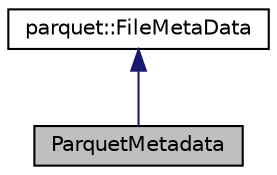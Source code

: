 digraph "ParquetMetadata"
{
  edge [fontname="Helvetica",fontsize="10",labelfontname="Helvetica",labelfontsize="10"];
  node [fontname="Helvetica",fontsize="10",shape=record];
  Node0 [label="ParquetMetadata",height=0.2,width=0.4,color="black", fillcolor="grey75", style="filled", fontcolor="black"];
  Node1 -> Node0 [dir="back",color="midnightblue",fontsize="10",style="solid",fontname="Helvetica"];
  Node1 [label="parquet::FileMetaData",height=0.2,width=0.4,color="black", fillcolor="white", style="filled",URL="$structparquet_1_1FileMetaData.html",tooltip="Thrift-derived struct describing file-level metadata. "];
}
